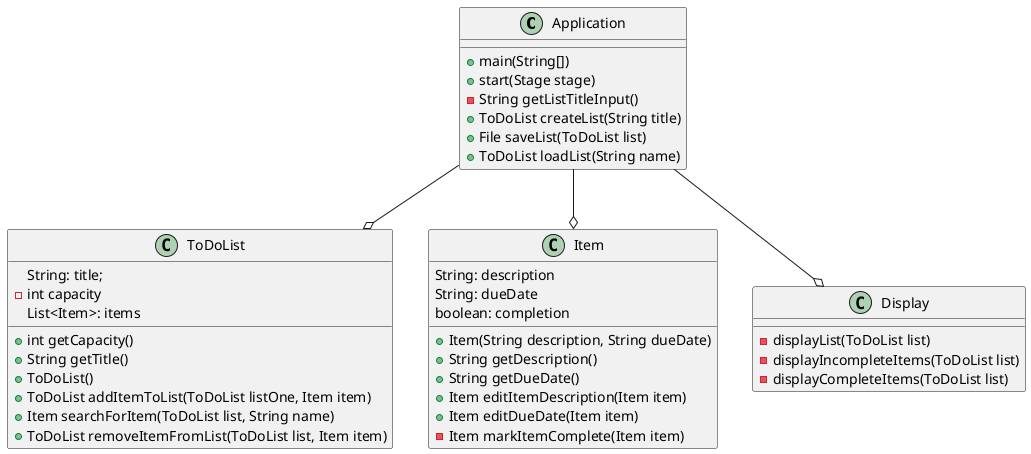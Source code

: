 @startuml
'https://plantuml.com/sequence-diagram

class Application
{
    +main(String[])
    +start(Stage stage)
    -String getListTitleInput()
    +ToDoList createList(String title)
    +File saveList(ToDoList list)
    +ToDoList loadList(String name)
}


class ToDoList
{
    String: title;
    -int capacity
    List<Item>: items
    +int getCapacity()
    +String getTitle()
    +ToDoList()
    +ToDoList addItemToList(ToDoList listOne, Item item)
    +Item searchForItem(ToDoList list, String name)
    +ToDoList removeItemFromList(ToDoList list, Item item)
}

class Item
{
    String: description
    String: dueDate
    boolean: completion
    +Item(String description, String dueDate)
    +String getDescription()
    +String getDueDate()
    +Item editItemDescription(Item item)
    +Item editDueDate(Item item)
    -Item markItemComplete(Item item)
}


class Display
{
    -displayList(ToDoList list)
    -displayIncompleteItems(ToDoList list)
    -displayCompleteItems(ToDoList list)
}



Application --o ToDoList
Application --o Item
Application --o Display


@enduml